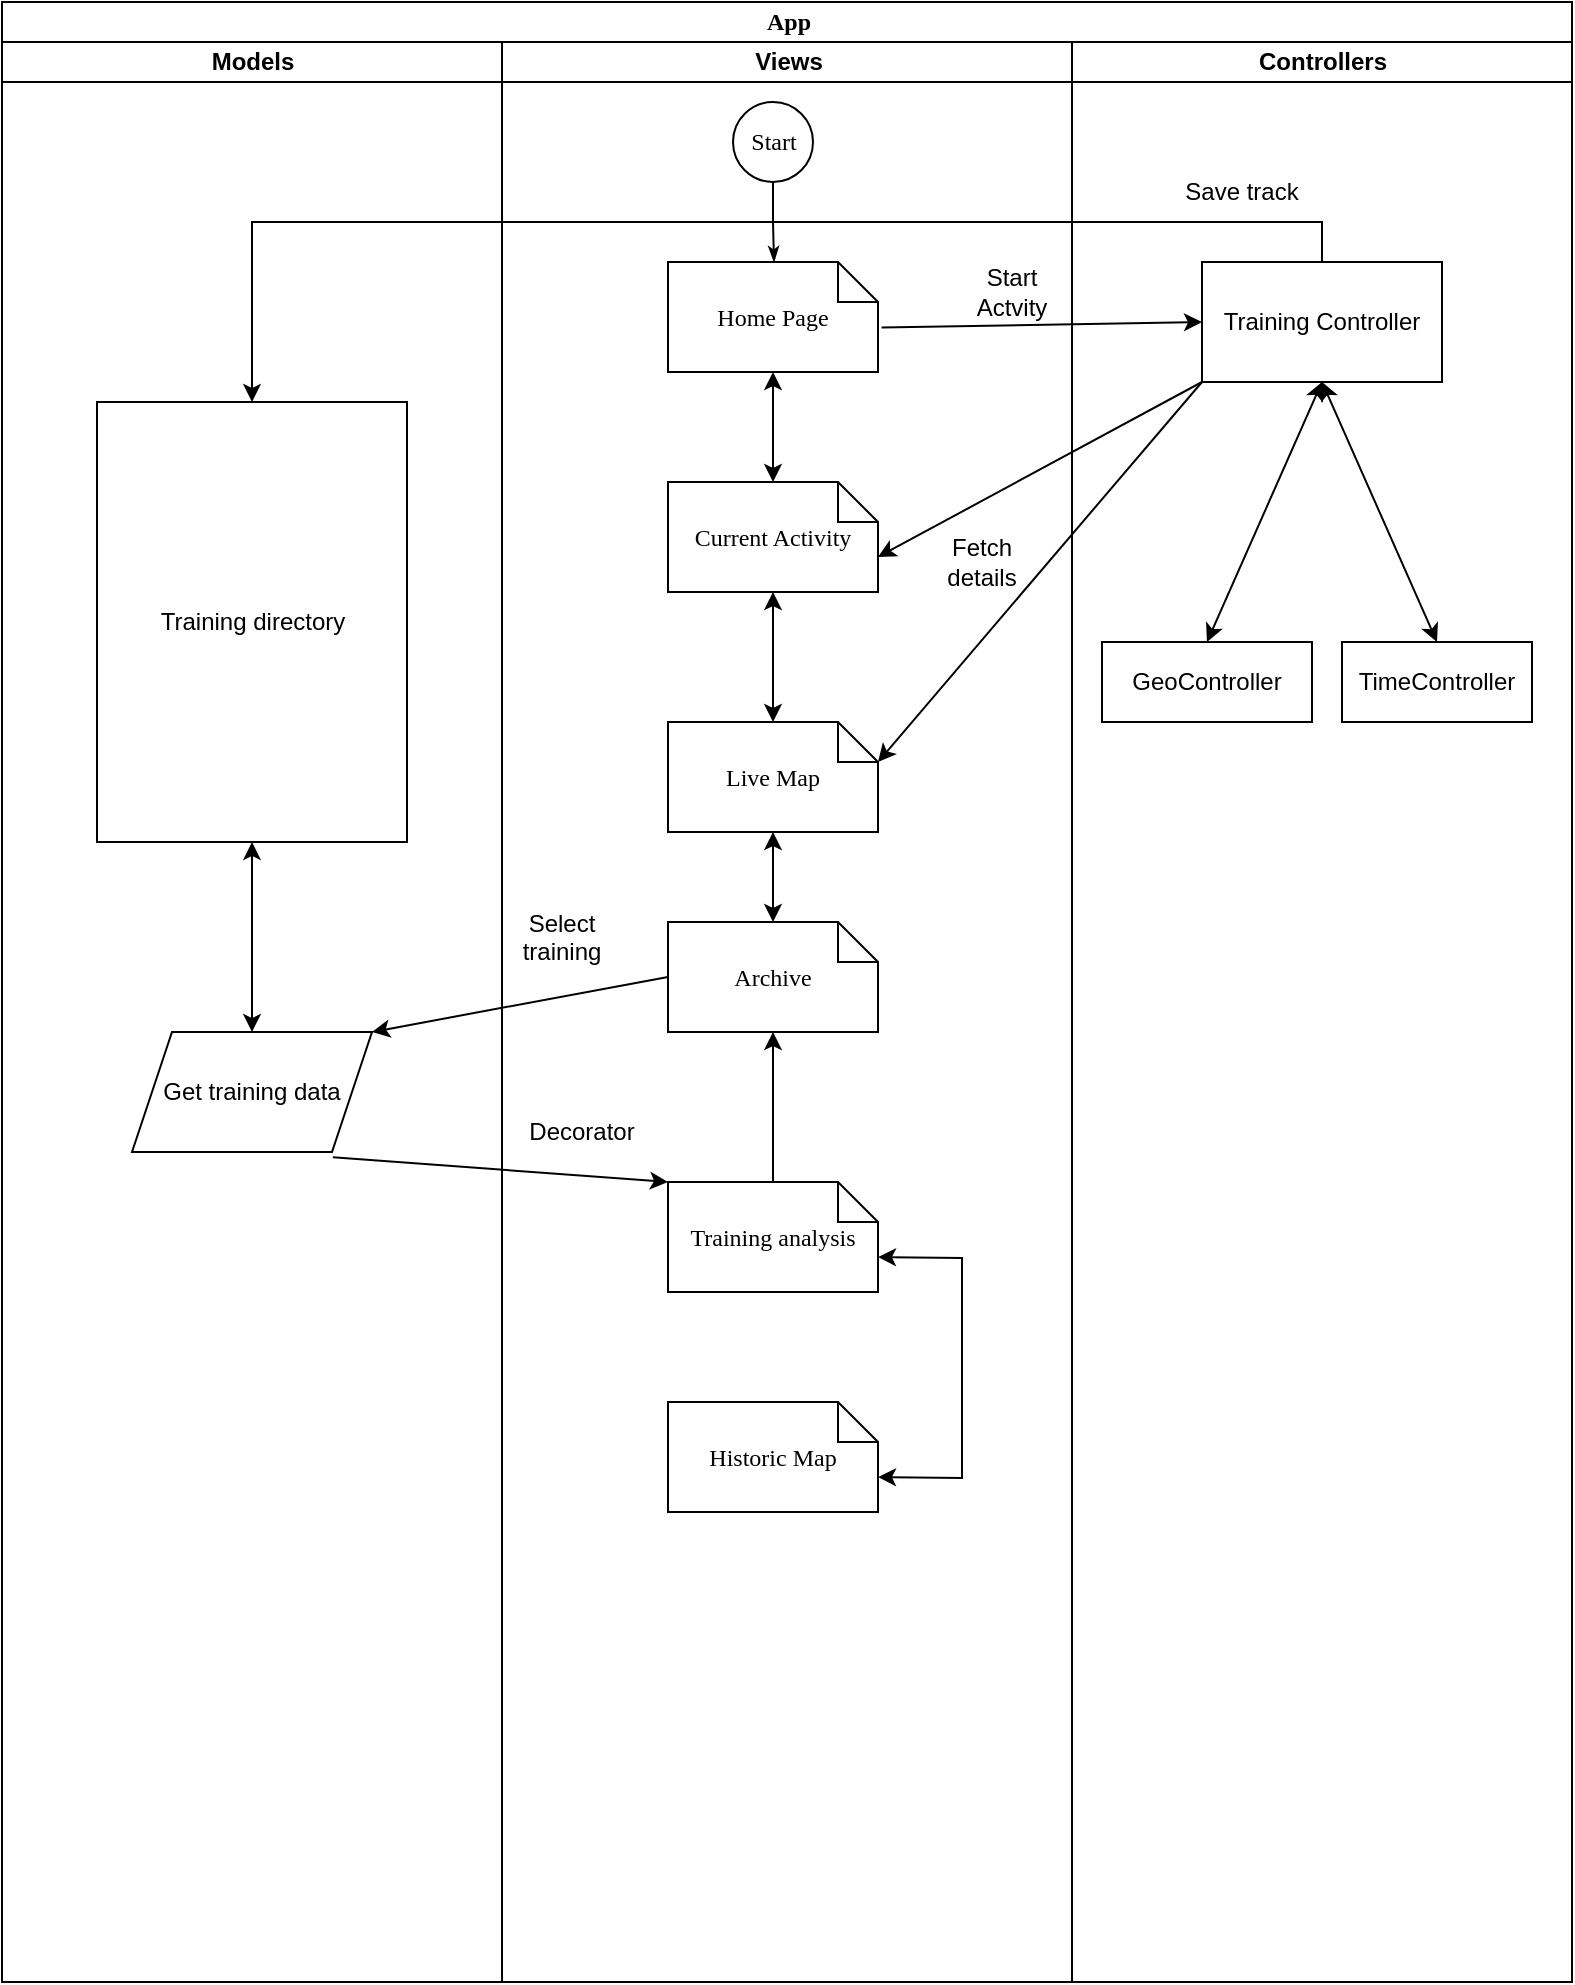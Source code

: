 <mxfile version="20.6.2" type="device"><diagram name="Page-1" id="0783ab3e-0a74-02c8-0abd-f7b4e66b4bec"><mxGraphModel dx="1580" dy="867" grid="1" gridSize="10" guides="1" tooltips="1" connect="1" arrows="1" fold="1" page="1" pageScale="1" pageWidth="850" pageHeight="1100" background="none" math="0" shadow="0"><root><mxCell id="0"/><mxCell id="1" parent="0"/><mxCell id="1c1d494c118603dd-1" value="App" style="swimlane;html=1;childLayout=stackLayout;startSize=20;rounded=0;shadow=0;comic=0;labelBackgroundColor=none;strokeWidth=1;fontFamily=Verdana;fontSize=12;align=center;" parent="1" vertex="1"><mxGeometry x="40" y="20" width="785" height="990" as="geometry"/></mxCell><mxCell id="1c1d494c118603dd-2" value="Models" style="swimlane;html=1;startSize=20;" parent="1c1d494c118603dd-1" vertex="1"><mxGeometry y="20" width="250" height="970" as="geometry"/></mxCell><mxCell id="mIOk5e5IjDzqd-qCxqQr-18" value="Get training data" style="shape=parallelogram;perimeter=parallelogramPerimeter;whiteSpace=wrap;html=1;fixedSize=1;" vertex="1" parent="1c1d494c118603dd-2"><mxGeometry x="65" y="495" width="120" height="60" as="geometry"/></mxCell><mxCell id="mIOk5e5IjDzqd-qCxqQr-33" value="Training directory" style="rounded=0;whiteSpace=wrap;html=1;" vertex="1" parent="1c1d494c118603dd-2"><mxGeometry x="47.5" y="180" width="155" height="220" as="geometry"/></mxCell><mxCell id="mIOk5e5IjDzqd-qCxqQr-38" value="" style="endArrow=classic;startArrow=classic;html=1;rounded=0;entryX=0.5;entryY=1;entryDx=0;entryDy=0;exitX=0.5;exitY=0;exitDx=0;exitDy=0;" edge="1" parent="1c1d494c118603dd-2" source="mIOk5e5IjDzqd-qCxqQr-18" target="mIOk5e5IjDzqd-qCxqQr-33"><mxGeometry width="50" height="50" relative="1" as="geometry"><mxPoint x="440" y="440" as="sourcePoint"/><mxPoint x="490" y="390" as="targetPoint"/></mxGeometry></mxCell><mxCell id="1c1d494c118603dd-3" value="Views" style="swimlane;html=1;startSize=20;" parent="1c1d494c118603dd-1" vertex="1"><mxGeometry x="250" y="20" width="285" height="970" as="geometry"/></mxCell><mxCell id="1c1d494c118603dd-24" value="Training analysis" style="shape=note;whiteSpace=wrap;html=1;rounded=0;shadow=0;comic=0;labelBackgroundColor=none;strokeWidth=1;fontFamily=Verdana;fontSize=12;align=center;size=20;" parent="1c1d494c118603dd-3" vertex="1"><mxGeometry x="83" y="570" width="105" height="55" as="geometry"/></mxCell><mxCell id="60571a20871a0731-4" value="Start" style="ellipse;whiteSpace=wrap;html=1;rounded=0;shadow=0;comic=0;labelBackgroundColor=none;strokeWidth=1;fontFamily=Verdana;fontSize=12;align=center;" parent="1c1d494c118603dd-3" vertex="1"><mxGeometry x="115.5" y="30" width="40" height="40" as="geometry"/></mxCell><mxCell id="1c1d494c118603dd-27" style="edgeStyle=orthogonalEdgeStyle;rounded=0;html=1;labelBackgroundColor=none;startArrow=none;startFill=0;startSize=5;endArrow=classicThin;endFill=1;endSize=5;jettySize=auto;orthogonalLoop=1;strokeWidth=1;fontFamily=Verdana;fontSize=12;entryX=0.5;entryY=0;entryDx=0;entryDy=0;entryPerimeter=0;" parent="1c1d494c118603dd-3" source="60571a20871a0731-4" target="mIOk5e5IjDzqd-qCxqQr-5" edge="1"><mxGeometry relative="1" as="geometry"><mxPoint x="114" y="110" as="targetPoint"/><Array as="points"><mxPoint x="135" y="90"/><mxPoint x="136" y="90"/><mxPoint x="136" y="110"/></Array></mxGeometry></mxCell><mxCell id="mIOk5e5IjDzqd-qCxqQr-5" value="&lt;div&gt;Home Page&lt;/div&gt;" style="shape=note;whiteSpace=wrap;html=1;rounded=0;shadow=0;comic=0;labelBackgroundColor=none;strokeWidth=1;fontFamily=Verdana;fontSize=12;align=center;size=20;" vertex="1" parent="1c1d494c118603dd-3"><mxGeometry x="83" y="110" width="105" height="55" as="geometry"/></mxCell><mxCell id="mIOk5e5IjDzqd-qCxqQr-6" value="Current Activity" style="shape=note;whiteSpace=wrap;html=1;rounded=0;shadow=0;comic=0;labelBackgroundColor=none;strokeWidth=1;fontFamily=Verdana;fontSize=12;align=center;size=20;" vertex="1" parent="1c1d494c118603dd-3"><mxGeometry x="83" y="220" width="105" height="55" as="geometry"/></mxCell><mxCell id="mIOk5e5IjDzqd-qCxqQr-7" value="Live Map" style="shape=note;whiteSpace=wrap;html=1;rounded=0;shadow=0;comic=0;labelBackgroundColor=none;strokeWidth=1;fontFamily=Verdana;fontSize=12;align=center;size=20;" vertex="1" parent="1c1d494c118603dd-3"><mxGeometry x="83" y="340" width="105" height="55" as="geometry"/></mxCell><mxCell id="mIOk5e5IjDzqd-qCxqQr-8" value="Archive" style="shape=note;whiteSpace=wrap;html=1;rounded=0;shadow=0;comic=0;labelBackgroundColor=none;strokeWidth=1;fontFamily=Verdana;fontSize=12;align=center;size=20;" vertex="1" parent="1c1d494c118603dd-3"><mxGeometry x="83" y="440" width="105" height="55" as="geometry"/></mxCell><mxCell id="mIOk5e5IjDzqd-qCxqQr-9" value="" style="endArrow=classic;startArrow=classic;html=1;rounded=0;entryX=0.5;entryY=1;entryDx=0;entryDy=0;entryPerimeter=0;" edge="1" parent="1c1d494c118603dd-3" source="mIOk5e5IjDzqd-qCxqQr-6" target="mIOk5e5IjDzqd-qCxqQr-5"><mxGeometry width="50" height="50" relative="1" as="geometry"><mxPoint x="-30" y="470" as="sourcePoint"/><mxPoint x="20" y="420" as="targetPoint"/></mxGeometry></mxCell><mxCell id="mIOk5e5IjDzqd-qCxqQr-10" value="" style="endArrow=classic;startArrow=classic;html=1;rounded=0;entryX=0.5;entryY=1;entryDx=0;entryDy=0;entryPerimeter=0;" edge="1" parent="1c1d494c118603dd-3" source="mIOk5e5IjDzqd-qCxqQr-7" target="mIOk5e5IjDzqd-qCxqQr-6"><mxGeometry width="50" height="50" relative="1" as="geometry"><mxPoint x="-30" y="420" as="sourcePoint"/><mxPoint x="20" y="370" as="targetPoint"/></mxGeometry></mxCell><mxCell id="mIOk5e5IjDzqd-qCxqQr-11" value="" style="endArrow=classic;startArrow=classic;html=1;rounded=0;entryX=0.5;entryY=1;entryDx=0;entryDy=0;entryPerimeter=0;exitX=0.5;exitY=0;exitDx=0;exitDy=0;exitPerimeter=0;" edge="1" parent="1c1d494c118603dd-3" source="mIOk5e5IjDzqd-qCxqQr-8" target="mIOk5e5IjDzqd-qCxqQr-7"><mxGeometry width="50" height="50" relative="1" as="geometry"><mxPoint x="-30" y="420" as="sourcePoint"/><mxPoint x="20" y="370" as="targetPoint"/></mxGeometry></mxCell><mxCell id="mIOk5e5IjDzqd-qCxqQr-15" value="&lt;div&gt;Select training&lt;/div&gt;&lt;div&gt;&lt;br&gt;&lt;/div&gt;" style="text;html=1;strokeColor=none;fillColor=none;align=center;verticalAlign=middle;whiteSpace=wrap;rounded=0;rotation=0;" vertex="1" parent="1c1d494c118603dd-3"><mxGeometry y="440" width="60" height="30" as="geometry"/></mxCell><mxCell id="mIOk5e5IjDzqd-qCxqQr-20" value="Decorator" style="text;html=1;strokeColor=none;fillColor=none;align=center;verticalAlign=middle;whiteSpace=wrap;rounded=0;" vertex="1" parent="1c1d494c118603dd-3"><mxGeometry x="10" y="530" width="60" height="30" as="geometry"/></mxCell><mxCell id="mIOk5e5IjDzqd-qCxqQr-21" value="" style="endArrow=classic;html=1;rounded=0;exitX=0.5;exitY=0;exitDx=0;exitDy=0;exitPerimeter=0;entryX=0.5;entryY=1;entryDx=0;entryDy=0;entryPerimeter=0;" edge="1" parent="1c1d494c118603dd-3" source="1c1d494c118603dd-24" target="mIOk5e5IjDzqd-qCxqQr-8"><mxGeometry width="50" height="50" relative="1" as="geometry"><mxPoint x="-30" y="420" as="sourcePoint"/><mxPoint x="20" y="370" as="targetPoint"/></mxGeometry></mxCell><mxCell id="mIOk5e5IjDzqd-qCxqQr-22" value="" style="endArrow=classic;startArrow=classic;html=1;rounded=0;entryX=0;entryY=0;entryDx=105;entryDy=37.5;entryPerimeter=0;exitX=0;exitY=0;exitDx=105;exitDy=37.5;exitPerimeter=0;" edge="1" parent="1c1d494c118603dd-3" source="1c1d494c118603dd-24" target="mIOk5e5IjDzqd-qCxqQr-23"><mxGeometry width="50" height="50" relative="1" as="geometry"><mxPoint x="-30" y="420" as="sourcePoint"/><mxPoint x="20" y="370" as="targetPoint"/><Array as="points"><mxPoint x="230" y="608"/><mxPoint x="230" y="718"/></Array></mxGeometry></mxCell><mxCell id="mIOk5e5IjDzqd-qCxqQr-23" value="Historic Map" style="shape=note;whiteSpace=wrap;html=1;rounded=0;shadow=0;comic=0;labelBackgroundColor=none;strokeWidth=1;fontFamily=Verdana;fontSize=12;align=center;size=20;" vertex="1" parent="1c1d494c118603dd-3"><mxGeometry x="83" y="680" width="105" height="55" as="geometry"/></mxCell><mxCell id="mIOk5e5IjDzqd-qCxqQr-28" value="Start Actvity" style="text;html=1;strokeColor=none;fillColor=none;align=center;verticalAlign=middle;whiteSpace=wrap;rounded=0;" vertex="1" parent="1c1d494c118603dd-3"><mxGeometry x="225" y="110" width="60" height="30" as="geometry"/></mxCell><mxCell id="mIOk5e5IjDzqd-qCxqQr-32" value="Fetch details" style="text;html=1;strokeColor=none;fillColor=none;align=center;verticalAlign=middle;whiteSpace=wrap;rounded=0;" vertex="1" parent="1c1d494c118603dd-3"><mxGeometry x="210" y="245" width="60" height="30" as="geometry"/></mxCell><mxCell id="1c1d494c118603dd-4" value="Controllers" style="swimlane;html=1;startSize=20;" parent="1c1d494c118603dd-1" vertex="1"><mxGeometry x="535" y="20" width="250" height="970" as="geometry"><mxRectangle x="535" y="20" width="40" height="970" as="alternateBounds"/></mxGeometry></mxCell><mxCell id="mIOk5e5IjDzqd-qCxqQr-24" value="Training Controller" style="rounded=0;whiteSpace=wrap;html=1;" vertex="1" parent="1c1d494c118603dd-4"><mxGeometry x="65" y="110" width="120" height="60" as="geometry"/></mxCell><mxCell id="mIOk5e5IjDzqd-qCxqQr-25" value="GeoController" style="rounded=0;whiteSpace=wrap;html=1;" vertex="1" parent="1c1d494c118603dd-4"><mxGeometry x="15" y="300" width="105" height="40" as="geometry"/></mxCell><mxCell id="mIOk5e5IjDzqd-qCxqQr-26" value="TimeController" style="rounded=0;whiteSpace=wrap;html=1;" vertex="1" parent="1c1d494c118603dd-4"><mxGeometry x="135" y="300" width="95" height="40" as="geometry"/></mxCell><mxCell id="mIOk5e5IjDzqd-qCxqQr-30" value="" style="endArrow=classic;startArrow=classic;html=1;rounded=0;entryX=0.5;entryY=1;entryDx=0;entryDy=0;exitX=0.5;exitY=0;exitDx=0;exitDy=0;" edge="1" parent="1c1d494c118603dd-4" source="mIOk5e5IjDzqd-qCxqQr-25" target="mIOk5e5IjDzqd-qCxqQr-24"><mxGeometry width="50" height="50" relative="1" as="geometry"><mxPoint x="-95" y="260" as="sourcePoint"/><mxPoint x="-45" y="210" as="targetPoint"/></mxGeometry></mxCell><mxCell id="mIOk5e5IjDzqd-qCxqQr-29" value="" style="endArrow=classic;startArrow=classic;html=1;rounded=0;entryX=0.5;entryY=1;entryDx=0;entryDy=0;exitX=0.5;exitY=0;exitDx=0;exitDy=0;" edge="1" parent="1c1d494c118603dd-4" source="mIOk5e5IjDzqd-qCxqQr-26" target="mIOk5e5IjDzqd-qCxqQr-24"><mxGeometry width="50" height="50" relative="1" as="geometry"><mxPoint x="-95" y="260" as="sourcePoint"/><mxPoint x="-45" y="210" as="targetPoint"/></mxGeometry></mxCell><mxCell id="mIOk5e5IjDzqd-qCxqQr-40" value="Save track" style="text;html=1;strokeColor=none;fillColor=none;align=center;verticalAlign=middle;whiteSpace=wrap;rounded=0;" vertex="1" parent="1c1d494c118603dd-4"><mxGeometry x="55" y="60" width="60" height="30" as="geometry"/></mxCell><mxCell id="mIOk5e5IjDzqd-qCxqQr-16" value="" style="endArrow=classic;html=1;rounded=0;exitX=0;exitY=0.5;exitDx=0;exitDy=0;exitPerimeter=0;entryX=1;entryY=0;entryDx=0;entryDy=0;" edge="1" parent="1c1d494c118603dd-1" source="mIOk5e5IjDzqd-qCxqQr-8" target="mIOk5e5IjDzqd-qCxqQr-18"><mxGeometry width="50" height="50" relative="1" as="geometry"><mxPoint x="220" y="370" as="sourcePoint"/><mxPoint x="180" y="490" as="targetPoint"/></mxGeometry></mxCell><mxCell id="mIOk5e5IjDzqd-qCxqQr-19" value="" style="endArrow=classic;html=1;rounded=0;exitX=0.837;exitY=1.043;exitDx=0;exitDy=0;exitPerimeter=0;entryX=0;entryY=0;entryDx=0;entryDy=0;entryPerimeter=0;" edge="1" parent="1c1d494c118603dd-1" source="mIOk5e5IjDzqd-qCxqQr-18" target="1c1d494c118603dd-24"><mxGeometry width="50" height="50" relative="1" as="geometry"><mxPoint x="220" y="370" as="sourcePoint"/><mxPoint x="270" y="320" as="targetPoint"/></mxGeometry></mxCell><mxCell id="mIOk5e5IjDzqd-qCxqQr-27" value="" style="endArrow=classic;html=1;rounded=0;exitX=1.017;exitY=0.596;exitDx=0;exitDy=0;exitPerimeter=0;entryX=0;entryY=0.5;entryDx=0;entryDy=0;" edge="1" parent="1c1d494c118603dd-1" source="mIOk5e5IjDzqd-qCxqQr-5" target="mIOk5e5IjDzqd-qCxqQr-24"><mxGeometry width="50" height="50" relative="1" as="geometry"><mxPoint x="440" y="280" as="sourcePoint"/><mxPoint x="490" y="230" as="targetPoint"/></mxGeometry></mxCell><mxCell id="mIOk5e5IjDzqd-qCxqQr-31" value="" style="endArrow=classic;html=1;rounded=0;exitX=0;exitY=1;exitDx=0;exitDy=0;entryX=0;entryY=0;entryDx=105;entryDy=37.5;entryPerimeter=0;" edge="1" parent="1c1d494c118603dd-1" source="mIOk5e5IjDzqd-qCxqQr-24" target="mIOk5e5IjDzqd-qCxqQr-6"><mxGeometry width="50" height="50" relative="1" as="geometry"><mxPoint x="440" y="260" as="sourcePoint"/><mxPoint x="490" y="210" as="targetPoint"/></mxGeometry></mxCell><mxCell id="mIOk5e5IjDzqd-qCxqQr-39" value="" style="endArrow=classic;html=1;rounded=0;exitX=0.5;exitY=0;exitDx=0;exitDy=0;entryX=0.5;entryY=0;entryDx=0;entryDy=0;" edge="1" parent="1c1d494c118603dd-1" source="mIOk5e5IjDzqd-qCxqQr-24" target="mIOk5e5IjDzqd-qCxqQr-33"><mxGeometry width="50" height="50" relative="1" as="geometry"><mxPoint x="440" y="310" as="sourcePoint"/><mxPoint x="490" y="260" as="targetPoint"/><Array as="points"><mxPoint x="660" y="110"/><mxPoint x="125" y="110"/></Array></mxGeometry></mxCell><mxCell id="mIOk5e5IjDzqd-qCxqQr-41" value="" style="endArrow=classic;html=1;rounded=0;entryX=0;entryY=0;entryDx=105;entryDy=20;entryPerimeter=0;" edge="1" parent="1" target="mIOk5e5IjDzqd-qCxqQr-7"><mxGeometry width="50" height="50" relative="1" as="geometry"><mxPoint x="640" y="210" as="sourcePoint"/><mxPoint x="530" y="280" as="targetPoint"/></mxGeometry></mxCell></root></mxGraphModel></diagram></mxfile>